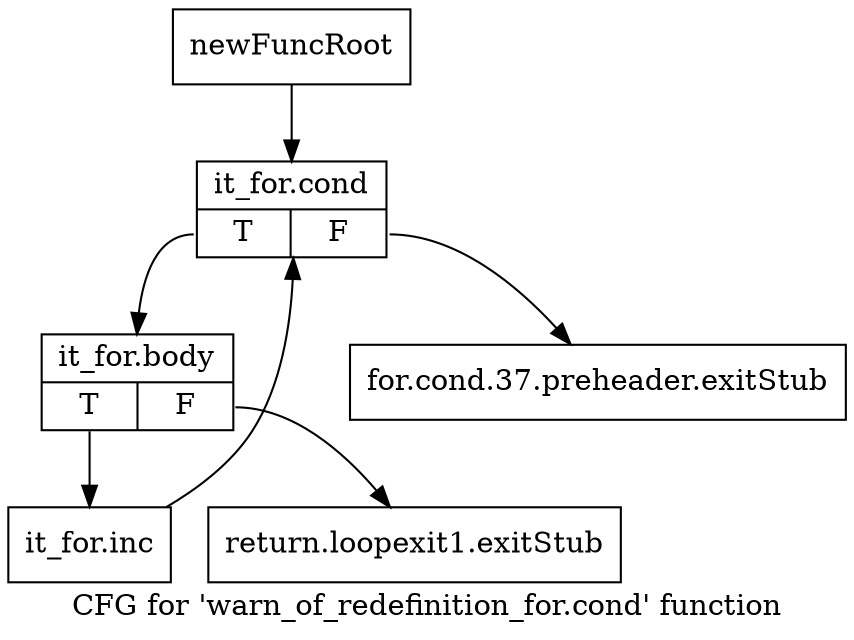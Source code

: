 digraph "CFG for 'warn_of_redefinition_for.cond' function" {
	label="CFG for 'warn_of_redefinition_for.cond' function";

	Node0xa264620 [shape=record,label="{newFuncRoot}"];
	Node0xa264620 -> Node0xa264710;
	Node0xa264670 [shape=record,label="{for.cond.37.preheader.exitStub}"];
	Node0xa2646c0 [shape=record,label="{return.loopexit1.exitStub}"];
	Node0xa264710 [shape=record,label="{it_for.cond|{<s0>T|<s1>F}}"];
	Node0xa264710:s0 -> Node0xa264760;
	Node0xa264710:s1 -> Node0xa264670;
	Node0xa264760 [shape=record,label="{it_for.body|{<s0>T|<s1>F}}"];
	Node0xa264760:s0 -> Node0xa2647b0;
	Node0xa264760:s1 -> Node0xa2646c0;
	Node0xa2647b0 [shape=record,label="{it_for.inc}"];
	Node0xa2647b0 -> Node0xa264710;
}
